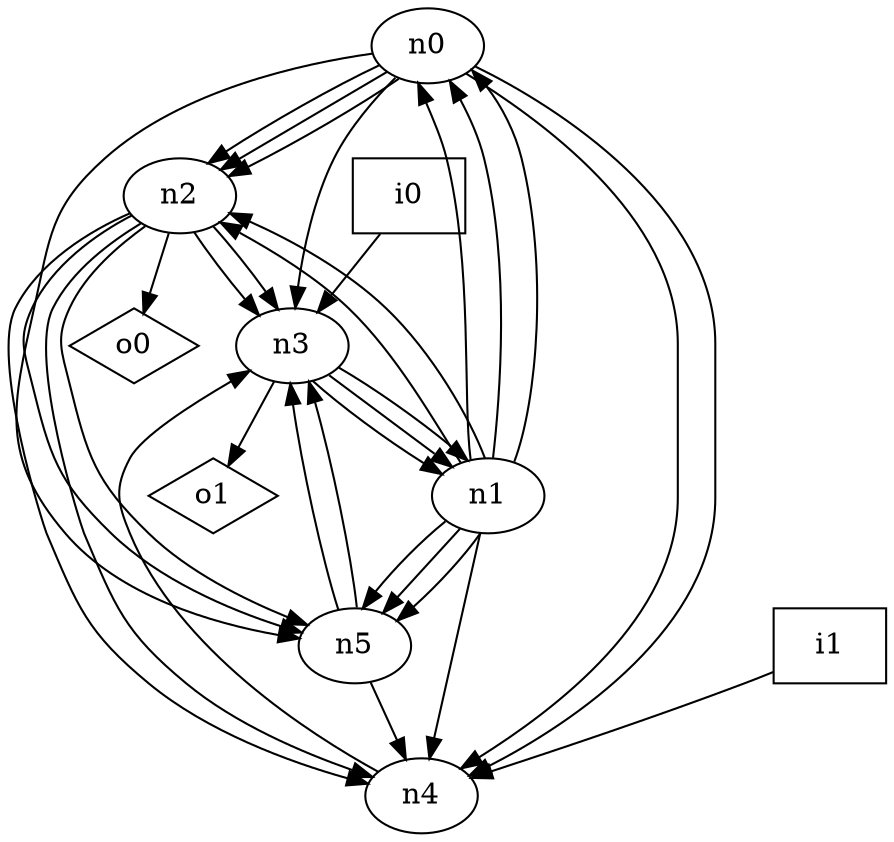 digraph G {
n0 [label="n0"];
n1 [label="n1"];
n2 [label="n2"];
n3 [label="n3"];
n4 [label="n4"];
n5 [label="n5"];
n6 [label="i0",shape="box"];
n7 [label="i1",shape="box"];
n8 [label="o0",shape="diamond"];
n9 [label="o1",shape="diamond"];
n0 -> n2
n0 -> n2
n0 -> n2
n0 -> n3
n0 -> n4
n0 -> n4
n0 -> n5
n1 -> n0
n1 -> n0
n1 -> n0
n1 -> n2
n1 -> n2
n1 -> n4
n1 -> n5
n1 -> n5
n1 -> n5
n2 -> n3
n2 -> n3
n2 -> n4
n2 -> n4
n2 -> n5
n2 -> n5
n2 -> n8
n3 -> n1
n3 -> n1
n3 -> n1
n3 -> n9
n4 -> n3
n5 -> n3
n5 -> n3
n5 -> n4
n6 -> n3
n7 -> n4
}